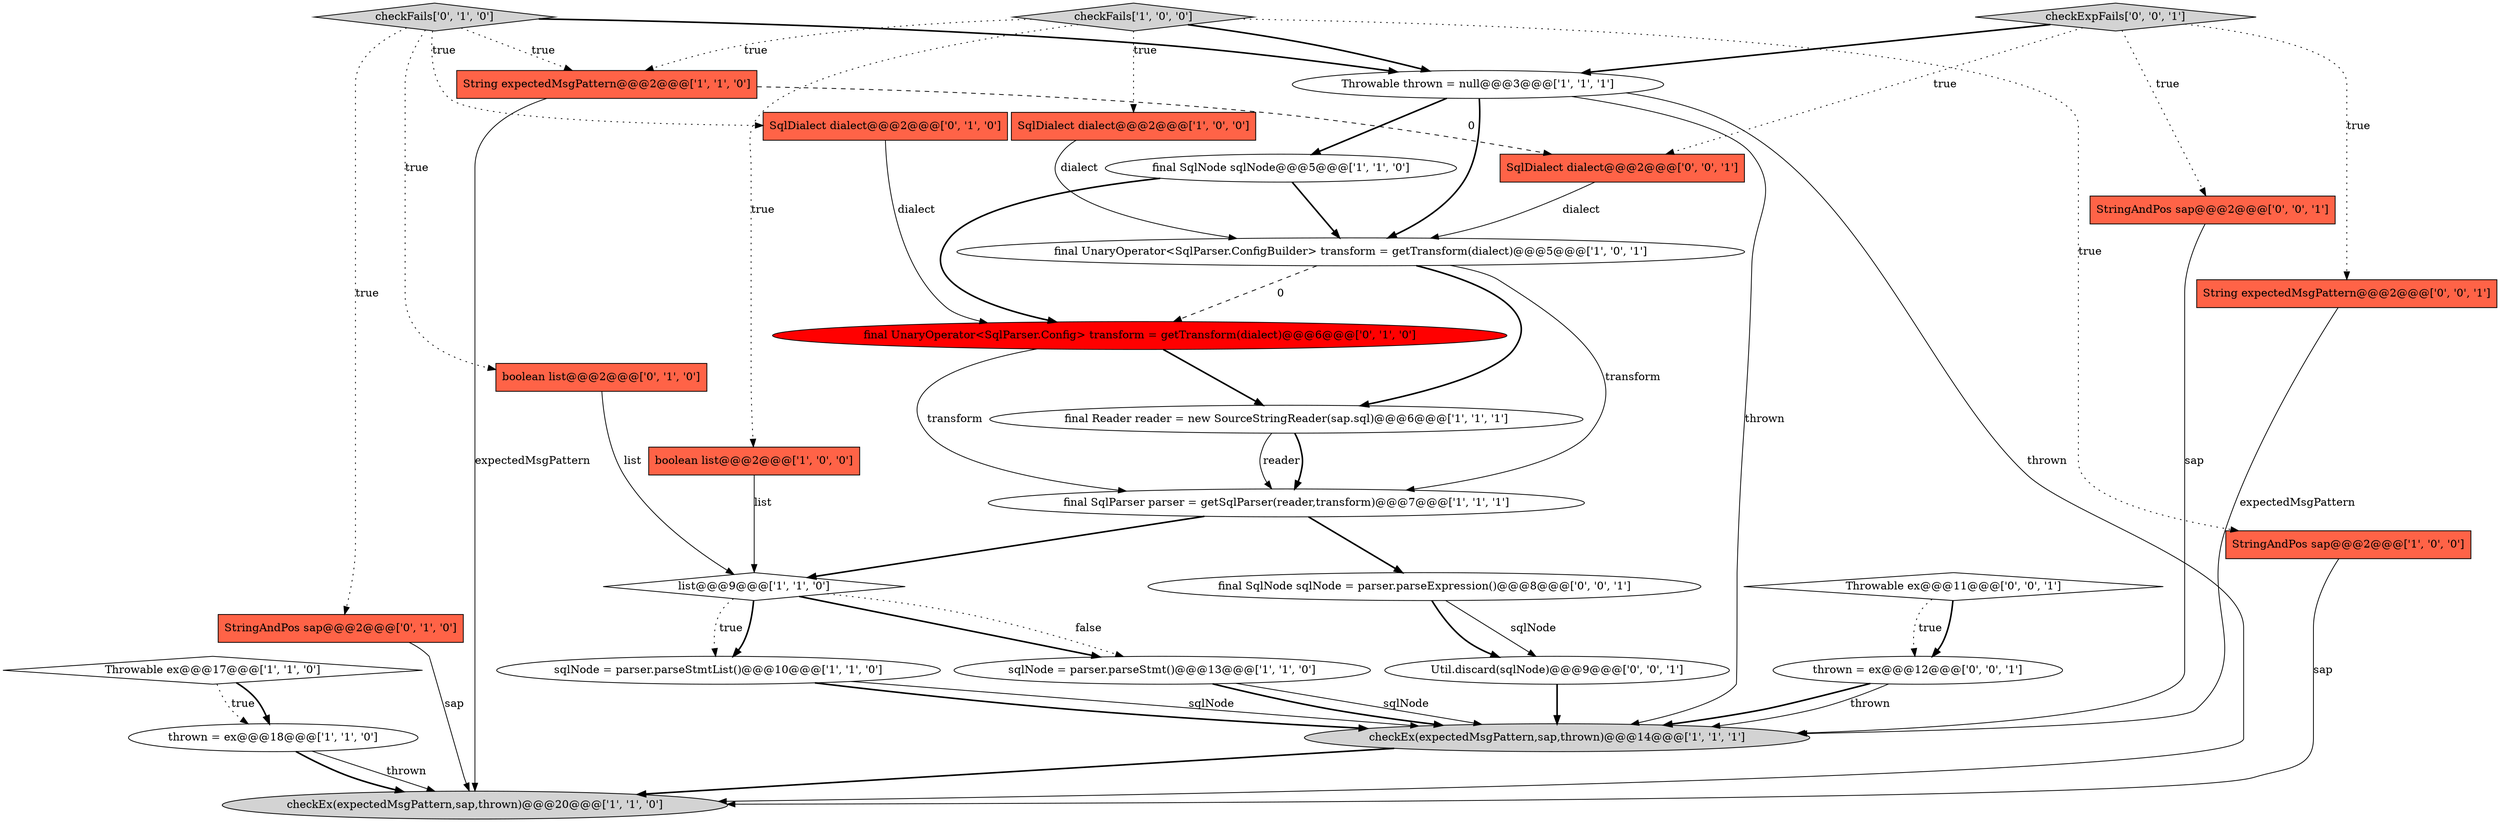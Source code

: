digraph {
5 [style = filled, label = "SqlDialect dialect@@@2@@@['1', '0', '0']", fillcolor = tomato, shape = box image = "AAA0AAABBB1BBB"];
4 [style = filled, label = "thrown = ex@@@18@@@['1', '1', '0']", fillcolor = white, shape = ellipse image = "AAA0AAABBB1BBB"];
7 [style = filled, label = "final SqlParser parser = getSqlParser(reader,transform)@@@7@@@['1', '1', '1']", fillcolor = white, shape = ellipse image = "AAA0AAABBB1BBB"];
16 [style = filled, label = "String expectedMsgPattern@@@2@@@['1', '1', '0']", fillcolor = tomato, shape = box image = "AAA0AAABBB1BBB"];
26 [style = filled, label = "Throwable ex@@@11@@@['0', '0', '1']", fillcolor = white, shape = diamond image = "AAA0AAABBB3BBB"];
21 [style = filled, label = "final UnaryOperator<SqlParser.Config> transform = getTransform(dialect)@@@6@@@['0', '1', '0']", fillcolor = red, shape = ellipse image = "AAA1AAABBB2BBB"];
18 [style = filled, label = "SqlDialect dialect@@@2@@@['0', '1', '0']", fillcolor = tomato, shape = box image = "AAA0AAABBB2BBB"];
3 [style = filled, label = "checkEx(expectedMsgPattern,sap,thrown)@@@14@@@['1', '1', '1']", fillcolor = lightgray, shape = ellipse image = "AAA0AAABBB1BBB"];
10 [style = filled, label = "checkEx(expectedMsgPattern,sap,thrown)@@@20@@@['1', '1', '0']", fillcolor = lightgray, shape = ellipse image = "AAA0AAABBB1BBB"];
11 [style = filled, label = "final SqlNode sqlNode@@@5@@@['1', '1', '0']", fillcolor = white, shape = ellipse image = "AAA0AAABBB1BBB"];
24 [style = filled, label = "final SqlNode sqlNode = parser.parseExpression()@@@8@@@['0', '0', '1']", fillcolor = white, shape = ellipse image = "AAA0AAABBB3BBB"];
6 [style = filled, label = "boolean list@@@2@@@['1', '0', '0']", fillcolor = tomato, shape = box image = "AAA0AAABBB1BBB"];
22 [style = filled, label = "StringAndPos sap@@@2@@@['0', '0', '1']", fillcolor = tomato, shape = box image = "AAA0AAABBB3BBB"];
8 [style = filled, label = "Throwable ex@@@17@@@['1', '1', '0']", fillcolor = white, shape = diamond image = "AAA0AAABBB1BBB"];
15 [style = filled, label = "sqlNode = parser.parseStmtList()@@@10@@@['1', '1', '0']", fillcolor = white, shape = ellipse image = "AAA0AAABBB1BBB"];
13 [style = filled, label = "sqlNode = parser.parseStmt()@@@13@@@['1', '1', '0']", fillcolor = white, shape = ellipse image = "AAA0AAABBB1BBB"];
27 [style = filled, label = "thrown = ex@@@12@@@['0', '0', '1']", fillcolor = white, shape = ellipse image = "AAA0AAABBB3BBB"];
0 [style = filled, label = "StringAndPos sap@@@2@@@['1', '0', '0']", fillcolor = tomato, shape = box image = "AAA0AAABBB1BBB"];
9 [style = filled, label = "checkFails['1', '0', '0']", fillcolor = lightgray, shape = diamond image = "AAA0AAABBB1BBB"];
17 [style = filled, label = "checkFails['0', '1', '0']", fillcolor = lightgray, shape = diamond image = "AAA0AAABBB2BBB"];
23 [style = filled, label = "Util.discard(sqlNode)@@@9@@@['0', '0', '1']", fillcolor = white, shape = ellipse image = "AAA0AAABBB3BBB"];
20 [style = filled, label = "boolean list@@@2@@@['0', '1', '0']", fillcolor = tomato, shape = box image = "AAA0AAABBB2BBB"];
28 [style = filled, label = "String expectedMsgPattern@@@2@@@['0', '0', '1']", fillcolor = tomato, shape = box image = "AAA0AAABBB3BBB"];
2 [style = filled, label = "list@@@9@@@['1', '1', '0']", fillcolor = white, shape = diamond image = "AAA0AAABBB1BBB"];
1 [style = filled, label = "final UnaryOperator<SqlParser.ConfigBuilder> transform = getTransform(dialect)@@@5@@@['1', '0', '1']", fillcolor = white, shape = ellipse image = "AAA0AAABBB1BBB"];
25 [style = filled, label = "checkExpFails['0', '0', '1']", fillcolor = lightgray, shape = diamond image = "AAA0AAABBB3BBB"];
19 [style = filled, label = "StringAndPos sap@@@2@@@['0', '1', '0']", fillcolor = tomato, shape = box image = "AAA0AAABBB2BBB"];
12 [style = filled, label = "Throwable thrown = null@@@3@@@['1', '1', '1']", fillcolor = white, shape = ellipse image = "AAA0AAABBB1BBB"];
14 [style = filled, label = "final Reader reader = new SourceStringReader(sap.sql)@@@6@@@['1', '1', '1']", fillcolor = white, shape = ellipse image = "AAA0AAABBB1BBB"];
29 [style = filled, label = "SqlDialect dialect@@@2@@@['0', '0', '1']", fillcolor = tomato, shape = box image = "AAA0AAABBB3BBB"];
17->20 [style = dotted, label="true"];
5->1 [style = solid, label="dialect"];
22->3 [style = solid, label="sap"];
4->10 [style = bold, label=""];
27->3 [style = solid, label="thrown"];
9->0 [style = dotted, label="true"];
29->1 [style = solid, label="dialect"];
17->18 [style = dotted, label="true"];
19->10 [style = solid, label="sap"];
11->1 [style = bold, label=""];
14->7 [style = solid, label="reader"];
12->3 [style = solid, label="thrown"];
26->27 [style = dotted, label="true"];
11->21 [style = bold, label=""];
27->3 [style = bold, label=""];
12->11 [style = bold, label=""];
2->15 [style = dotted, label="true"];
23->3 [style = bold, label=""];
4->10 [style = solid, label="thrown"];
25->28 [style = dotted, label="true"];
1->21 [style = dashed, label="0"];
24->23 [style = solid, label="sqlNode"];
25->29 [style = dotted, label="true"];
15->3 [style = bold, label=""];
12->1 [style = bold, label=""];
9->6 [style = dotted, label="true"];
8->4 [style = dotted, label="true"];
1->7 [style = solid, label="transform"];
14->7 [style = bold, label=""];
2->13 [style = bold, label=""];
17->16 [style = dotted, label="true"];
3->10 [style = bold, label=""];
26->27 [style = bold, label=""];
7->24 [style = bold, label=""];
9->5 [style = dotted, label="true"];
17->12 [style = bold, label=""];
28->3 [style = solid, label="expectedMsgPattern"];
13->3 [style = solid, label="sqlNode"];
13->3 [style = bold, label=""];
25->12 [style = bold, label=""];
7->2 [style = bold, label=""];
16->10 [style = solid, label="expectedMsgPattern"];
20->2 [style = solid, label="list"];
6->2 [style = solid, label="list"];
0->10 [style = solid, label="sap"];
2->15 [style = bold, label=""];
17->19 [style = dotted, label="true"];
25->22 [style = dotted, label="true"];
16->29 [style = dashed, label="0"];
15->3 [style = solid, label="sqlNode"];
18->21 [style = solid, label="dialect"];
21->7 [style = solid, label="transform"];
1->14 [style = bold, label=""];
9->12 [style = bold, label=""];
8->4 [style = bold, label=""];
9->16 [style = dotted, label="true"];
12->10 [style = solid, label="thrown"];
21->14 [style = bold, label=""];
24->23 [style = bold, label=""];
2->13 [style = dotted, label="false"];
}

